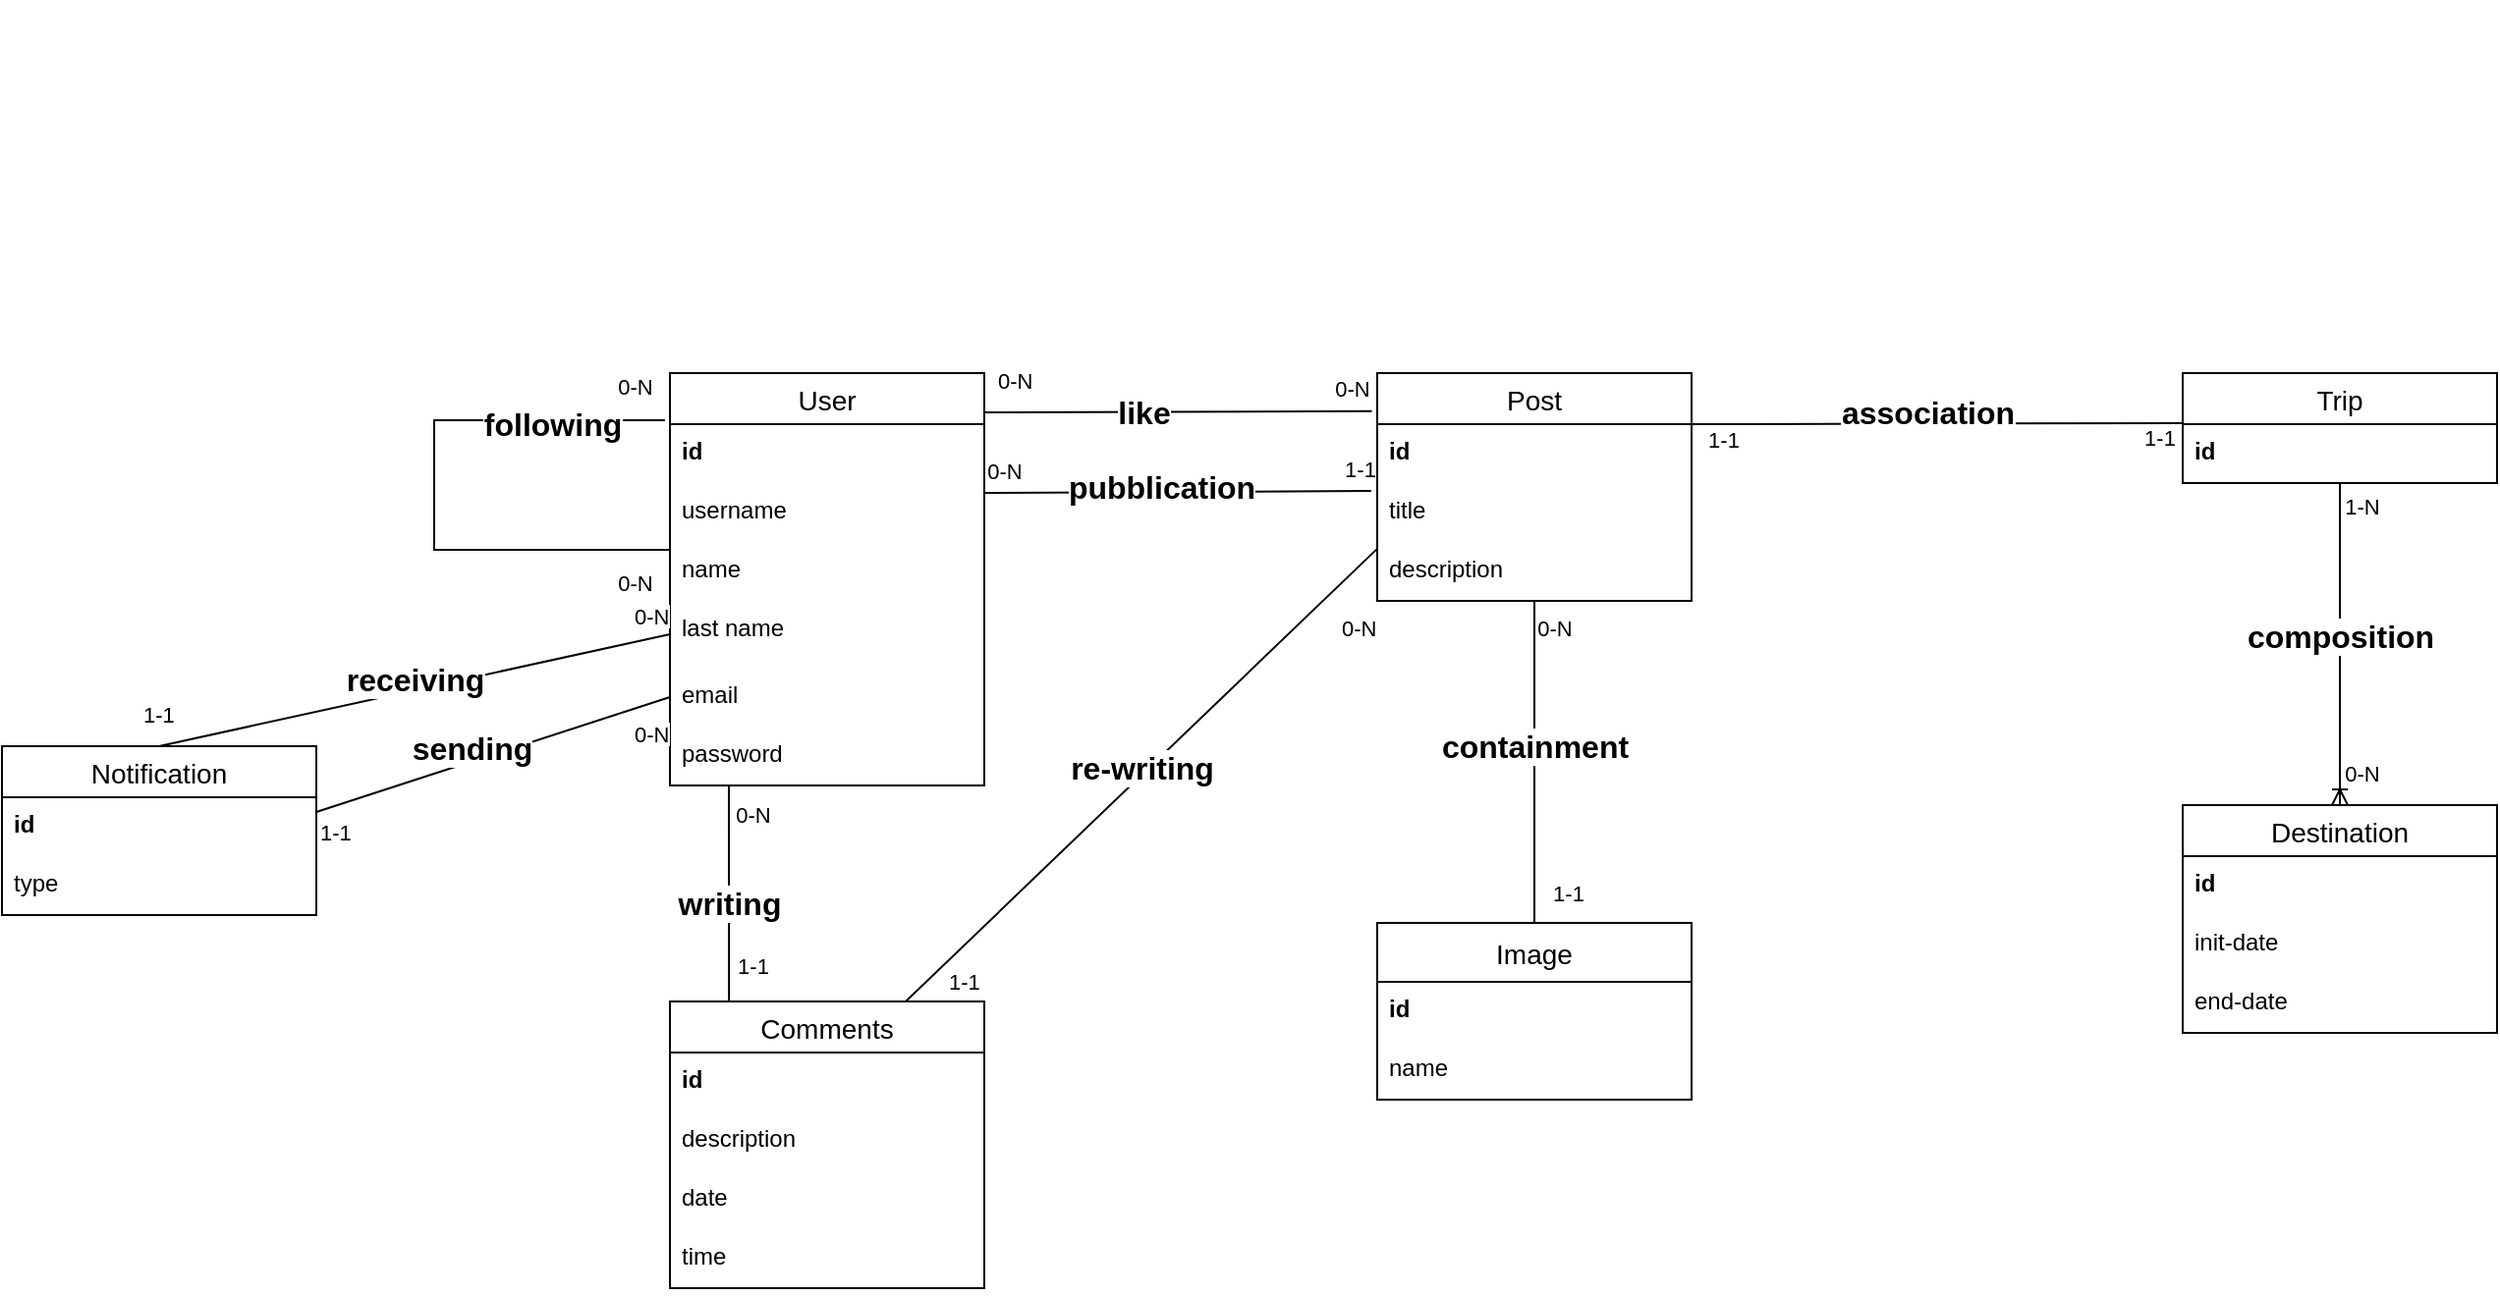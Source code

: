 <mxfile version="21.2.7" type="google">
  <diagram name="Pagina-1" id="RRhrBT6LJgcDaCWM-lvB">
    <mxGraphModel grid="1" page="1" gridSize="10" guides="1" tooltips="1" connect="1" arrows="1" fold="1" pageScale="1" pageWidth="827" pageHeight="1169" math="0" shadow="0">
      <root>
        <mxCell id="0" />
        <mxCell id="1" parent="0" />
        <mxCell id="c-mmExKBXP0bgUHNKic0-1" value="User" style="swimlane;fontStyle=0;childLayout=stackLayout;horizontal=1;startSize=26;horizontalStack=0;resizeParent=1;resizeParentMax=0;resizeLast=0;collapsible=1;marginBottom=0;align=center;fontSize=14;" vertex="1" parent="1">
          <mxGeometry x="120" y="80" width="160" height="210" as="geometry" />
        </mxCell>
        <mxCell id="c-mmExKBXP0bgUHNKic0-2" value="&lt;b&gt;id&lt;/b&gt;" style="text;strokeColor=none;fillColor=none;spacingLeft=4;spacingRight=4;overflow=hidden;rotatable=0;points=[[0,0.5],[1,0.5]];portConstraint=eastwest;fontSize=12;whiteSpace=wrap;html=1;" vertex="1" parent="c-mmExKBXP0bgUHNKic0-1">
          <mxGeometry y="26" width="160" height="30" as="geometry" />
        </mxCell>
        <mxCell id="c-mmExKBXP0bgUHNKic0-9" value="username" style="text;strokeColor=none;fillColor=none;spacingLeft=4;spacingRight=4;overflow=hidden;rotatable=0;points=[[0,0.5],[1,0.5]];portConstraint=eastwest;fontSize=12;whiteSpace=wrap;html=1;" vertex="1" parent="c-mmExKBXP0bgUHNKic0-1">
          <mxGeometry y="56" width="160" height="30" as="geometry" />
        </mxCell>
        <mxCell id="c-mmExKBXP0bgUHNKic0-8" value="name" style="text;strokeColor=none;fillColor=none;spacingLeft=4;spacingRight=4;overflow=hidden;rotatable=0;points=[[0,0.5],[1,0.5]];portConstraint=eastwest;fontSize=12;whiteSpace=wrap;html=1;" vertex="1" parent="c-mmExKBXP0bgUHNKic0-1">
          <mxGeometry y="86" width="160" height="30" as="geometry" />
        </mxCell>
        <mxCell id="c-mmExKBXP0bgUHNKic0-4" value="last name" style="text;strokeColor=none;fillColor=none;spacingLeft=4;spacingRight=4;overflow=hidden;rotatable=0;points=[[0,0.5],[1,0.5]];portConstraint=eastwest;fontSize=12;whiteSpace=wrap;html=1;" vertex="1" parent="c-mmExKBXP0bgUHNKic0-1">
          <mxGeometry y="116" width="160" height="34" as="geometry" />
        </mxCell>
        <mxCell id="c-mmExKBXP0bgUHNKic0-5" value="email" style="text;strokeColor=none;fillColor=none;spacingLeft=4;spacingRight=4;overflow=hidden;rotatable=0;points=[[0,0.5],[1,0.5]];portConstraint=eastwest;fontSize=12;whiteSpace=wrap;html=1;" vertex="1" parent="c-mmExKBXP0bgUHNKic0-1">
          <mxGeometry y="150" width="160" height="30" as="geometry" />
        </mxCell>
        <mxCell id="2DttiCM8GW-e6cQcbPvV-80" value="" style="endArrow=none;html=1;rounded=0;entryX=-0.017;entryY=0.167;entryDx=0;entryDy=0;entryPerimeter=0;exitX=0;exitY=0.5;exitDx=0;exitDy=0;" edge="1" parent="c-mmExKBXP0bgUHNKic0-1" source="c-mmExKBXP0bgUHNKic0-5">
          <mxGeometry relative="1" as="geometry">
            <mxPoint x="80" y="166.5" as="sourcePoint" />
            <mxPoint x="-180" y="223.5" as="targetPoint" />
            <Array as="points" />
          </mxGeometry>
        </mxCell>
        <mxCell id="2DttiCM8GW-e6cQcbPvV-81" value="&lt;b&gt;&lt;font style=&quot;font-size: 16px;&quot;&gt;sending&lt;/font&gt;&lt;/b&gt;" style="edgeLabel;html=1;align=center;verticalAlign=middle;resizable=0;points=[];" connectable="0" vertex="1" parent="2DttiCM8GW-e6cQcbPvV-80">
          <mxGeometry x="-0.379" y="-3" relative="1" as="geometry">
            <mxPoint x="-44" y="10" as="offset" />
          </mxGeometry>
        </mxCell>
        <mxCell id="c-mmExKBXP0bgUHNKic0-7" value="password" style="text;strokeColor=none;fillColor=none;spacingLeft=4;spacingRight=4;overflow=hidden;rotatable=0;points=[[0,0.5],[1,0.5]];portConstraint=eastwest;fontSize=12;whiteSpace=wrap;html=1;" vertex="1" parent="c-mmExKBXP0bgUHNKic0-1">
          <mxGeometry y="180" width="160" height="30" as="geometry" />
        </mxCell>
        <mxCell id="c-mmExKBXP0bgUHNKic0-10" value="Post" style="swimlane;fontStyle=0;childLayout=stackLayout;horizontal=1;startSize=26;horizontalStack=0;resizeParent=1;resizeParentMax=0;resizeLast=0;collapsible=1;marginBottom=0;align=center;fontSize=14;" vertex="1" parent="1">
          <mxGeometry x="480" y="80" width="160" height="116" as="geometry" />
        </mxCell>
        <mxCell id="c-mmExKBXP0bgUHNKic0-11" value="&lt;b&gt;id&lt;/b&gt;" style="text;strokeColor=none;fillColor=none;spacingLeft=4;spacingRight=4;overflow=hidden;rotatable=0;points=[[0,0.5],[1,0.5]];portConstraint=eastwest;fontSize=12;whiteSpace=wrap;html=1;" vertex="1" parent="c-mmExKBXP0bgUHNKic0-10">
          <mxGeometry y="26" width="160" height="30" as="geometry" />
        </mxCell>
        <mxCell id="c-mmExKBXP0bgUHNKic0-12" value="title" style="text;strokeColor=none;fillColor=none;spacingLeft=4;spacingRight=4;overflow=hidden;rotatable=0;points=[[0,0.5],[1,0.5]];portConstraint=eastwest;fontSize=12;whiteSpace=wrap;html=1;" vertex="1" parent="c-mmExKBXP0bgUHNKic0-10">
          <mxGeometry y="56" width="160" height="30" as="geometry" />
        </mxCell>
        <mxCell id="c-mmExKBXP0bgUHNKic0-13" value="description" style="text;strokeColor=none;fillColor=none;spacingLeft=4;spacingRight=4;overflow=hidden;rotatable=0;points=[[0,0.5],[1,0.5]];portConstraint=eastwest;fontSize=12;whiteSpace=wrap;html=1;" vertex="1" parent="c-mmExKBXP0bgUHNKic0-10">
          <mxGeometry y="86" width="160" height="30" as="geometry" />
        </mxCell>
        <mxCell id="c-mmExKBXP0bgUHNKic0-17" value="Image" style="swimlane;fontStyle=0;childLayout=stackLayout;horizontal=1;startSize=30;horizontalStack=0;resizeParent=1;resizeParentMax=0;resizeLast=0;collapsible=1;marginBottom=0;align=center;fontSize=14;" vertex="1" parent="1">
          <mxGeometry x="480" y="360" width="160" height="90" as="geometry" />
        </mxCell>
        <mxCell id="c-mmExKBXP0bgUHNKic0-18" value="&lt;b&gt;id&lt;/b&gt;" style="text;strokeColor=none;fillColor=none;spacingLeft=4;spacingRight=4;overflow=hidden;rotatable=0;points=[[0,0.5],[1,0.5]];portConstraint=eastwest;fontSize=12;whiteSpace=wrap;html=1;" vertex="1" parent="c-mmExKBXP0bgUHNKic0-17">
          <mxGeometry y="30" width="160" height="30" as="geometry" />
        </mxCell>
        <mxCell id="c-mmExKBXP0bgUHNKic0-19" value="name" style="text;strokeColor=none;fillColor=none;spacingLeft=4;spacingRight=4;overflow=hidden;rotatable=0;points=[[0,0.5],[1,0.5]];portConstraint=eastwest;fontSize=12;whiteSpace=wrap;html=1;" vertex="1" parent="c-mmExKBXP0bgUHNKic0-17">
          <mxGeometry y="60" width="160" height="30" as="geometry" />
        </mxCell>
        <mxCell id="2DttiCM8GW-e6cQcbPvV-9" value="Trip" style="swimlane;fontStyle=0;childLayout=stackLayout;horizontal=1;startSize=26;horizontalStack=0;resizeParent=1;resizeParentMax=0;resizeLast=0;collapsible=1;marginBottom=0;align=center;fontSize=14;" vertex="1" parent="1">
          <mxGeometry x="890" y="80" width="160" height="56" as="geometry" />
        </mxCell>
        <mxCell id="2DttiCM8GW-e6cQcbPvV-10" value="&lt;b&gt;id&lt;/b&gt;" style="text;strokeColor=none;fillColor=none;spacingLeft=4;spacingRight=4;overflow=hidden;rotatable=0;points=[[0,0.5],[1,0.5]];portConstraint=eastwest;fontSize=12;whiteSpace=wrap;html=1;" vertex="1" parent="2DttiCM8GW-e6cQcbPvV-9">
          <mxGeometry y="26" width="160" height="30" as="geometry" />
        </mxCell>
        <mxCell id="2DttiCM8GW-e6cQcbPvV-13" value="Destination" style="swimlane;fontStyle=0;childLayout=stackLayout;horizontal=1;startSize=26;horizontalStack=0;resizeParent=1;resizeParentMax=0;resizeLast=0;collapsible=1;marginBottom=0;align=center;fontSize=14;" vertex="1" parent="1">
          <mxGeometry x="890" y="300" width="160" height="116" as="geometry" />
        </mxCell>
        <mxCell id="2DttiCM8GW-e6cQcbPvV-14" value="&lt;b&gt;id&lt;/b&gt;" style="text;strokeColor=none;fillColor=none;spacingLeft=4;spacingRight=4;overflow=hidden;rotatable=0;points=[[0,0.5],[1,0.5]];portConstraint=eastwest;fontSize=12;whiteSpace=wrap;html=1;" vertex="1" parent="2DttiCM8GW-e6cQcbPvV-13">
          <mxGeometry y="26" width="160" height="30" as="geometry" />
        </mxCell>
        <mxCell id="2DttiCM8GW-e6cQcbPvV-17" value="init-date" style="text;strokeColor=none;fillColor=none;spacingLeft=4;spacingRight=4;overflow=hidden;rotatable=0;points=[[0,0.5],[1,0.5]];portConstraint=eastwest;fontSize=12;whiteSpace=wrap;html=1;" vertex="1" parent="2DttiCM8GW-e6cQcbPvV-13">
          <mxGeometry y="56" width="160" height="30" as="geometry" />
        </mxCell>
        <mxCell id="2DttiCM8GW-e6cQcbPvV-18" value="end-date" style="text;strokeColor=none;fillColor=none;spacingLeft=4;spacingRight=4;overflow=hidden;rotatable=0;points=[[0,0.5],[1,0.5]];portConstraint=eastwest;fontSize=12;whiteSpace=wrap;html=1;" vertex="1" parent="2DttiCM8GW-e6cQcbPvV-13">
          <mxGeometry y="86" width="160" height="30" as="geometry" />
        </mxCell>
        <mxCell id="2DttiCM8GW-e6cQcbPvV-15" value="" style="fontSize=12;html=1;endArrow=ERoneToMany;rounded=0;entryX=0.5;entryY=0;entryDx=0;entryDy=0;exitX=0.5;exitY=1;exitDx=0;exitDy=0;" edge="1" parent="1" source="2DttiCM8GW-e6cQcbPvV-9" target="2DttiCM8GW-e6cQcbPvV-13">
          <mxGeometry width="100" height="100" relative="1" as="geometry">
            <mxPoint x="840" y="140" as="sourcePoint" />
            <mxPoint x="550" y="240" as="targetPoint" />
          </mxGeometry>
        </mxCell>
        <mxCell id="2DttiCM8GW-e6cQcbPvV-16" value="&lt;font style=&quot;font-size: 16px;&quot;&gt;&lt;b&gt;composition&lt;/b&gt;&lt;/font&gt;" style="edgeLabel;html=1;align=center;verticalAlign=middle;resizable=0;points=[];" connectable="0" vertex="1" parent="2DttiCM8GW-e6cQcbPvV-15">
          <mxGeometry x="-0.227" y="-2" relative="1" as="geometry">
            <mxPoint x="2" y="14" as="offset" />
          </mxGeometry>
        </mxCell>
        <mxCell id="2DttiCM8GW-e6cQcbPvV-24" value="Comments" style="swimlane;fontStyle=0;childLayout=stackLayout;horizontal=1;startSize=26;horizontalStack=0;resizeParent=1;resizeParentMax=0;resizeLast=0;collapsible=1;marginBottom=0;align=center;fontSize=14;" vertex="1" parent="1">
          <mxGeometry x="120" y="400" width="160" height="146" as="geometry" />
        </mxCell>
        <mxCell id="2DttiCM8GW-e6cQcbPvV-25" value="&lt;b&gt;id&lt;/b&gt;" style="text;strokeColor=none;fillColor=none;spacingLeft=4;spacingRight=4;overflow=hidden;rotatable=0;points=[[0,0.5],[1,0.5]];portConstraint=eastwest;fontSize=12;whiteSpace=wrap;html=1;" vertex="1" parent="2DttiCM8GW-e6cQcbPvV-24">
          <mxGeometry y="26" width="160" height="30" as="geometry" />
        </mxCell>
        <mxCell id="2DttiCM8GW-e6cQcbPvV-26" value="description" style="text;strokeColor=none;fillColor=none;spacingLeft=4;spacingRight=4;overflow=hidden;rotatable=0;points=[[0,0.5],[1,0.5]];portConstraint=eastwest;fontSize=12;whiteSpace=wrap;html=1;" vertex="1" parent="2DttiCM8GW-e6cQcbPvV-24">
          <mxGeometry y="56" width="160" height="30" as="geometry" />
        </mxCell>
        <mxCell id="2DttiCM8GW-e6cQcbPvV-27" value="date" style="text;strokeColor=none;fillColor=none;spacingLeft=4;spacingRight=4;overflow=hidden;rotatable=0;points=[[0,0.5],[1,0.5]];portConstraint=eastwest;fontSize=12;whiteSpace=wrap;html=1;" vertex="1" parent="2DttiCM8GW-e6cQcbPvV-24">
          <mxGeometry y="86" width="160" height="30" as="geometry" />
        </mxCell>
        <mxCell id="2DttiCM8GW-e6cQcbPvV-53" value="time" style="text;strokeColor=none;fillColor=none;spacingLeft=4;spacingRight=4;overflow=hidden;rotatable=0;points=[[0,0.5],[1,0.5]];portConstraint=eastwest;fontSize=12;whiteSpace=wrap;html=1;" vertex="1" parent="2DttiCM8GW-e6cQcbPvV-24">
          <mxGeometry y="116" width="160" height="30" as="geometry" />
        </mxCell>
        <mxCell id="2DttiCM8GW-e6cQcbPvV-31" value="" style="endArrow=none;html=1;rounded=0;entryX=-0.017;entryY=0.167;entryDx=0;entryDy=0;entryPerimeter=0;" edge="1" parent="1" target="c-mmExKBXP0bgUHNKic0-10">
          <mxGeometry relative="1" as="geometry">
            <mxPoint x="280" y="100" as="sourcePoint" />
            <mxPoint x="440" y="100" as="targetPoint" />
          </mxGeometry>
        </mxCell>
        <mxCell id="2DttiCM8GW-e6cQcbPvV-32" value="&lt;b&gt;&lt;font style=&quot;font-size: 16px;&quot;&gt;like&lt;/font&gt;&lt;/b&gt;" style="edgeLabel;html=1;align=center;verticalAlign=middle;resizable=0;points=[];" connectable="0" vertex="1" parent="2DttiCM8GW-e6cQcbPvV-31">
          <mxGeometry x="-0.379" y="-3" relative="1" as="geometry">
            <mxPoint x="19" y="-3" as="offset" />
          </mxGeometry>
        </mxCell>
        <mxCell id="2DttiCM8GW-e6cQcbPvV-35" value="" style="endArrow=none;html=1;rounded=0;entryX=-0.017;entryY=0.167;entryDx=0;entryDy=0;entryPerimeter=0;" edge="1" parent="1">
          <mxGeometry relative="1" as="geometry">
            <mxPoint x="280" y="141" as="sourcePoint" />
            <mxPoint x="477" y="140" as="targetPoint" />
          </mxGeometry>
        </mxCell>
        <mxCell id="2DttiCM8GW-e6cQcbPvV-36" value="&lt;b&gt;&lt;font style=&quot;font-size: 16px;&quot;&gt;pubblication&lt;/font&gt;&lt;/b&gt;" style="edgeLabel;html=1;align=center;verticalAlign=middle;resizable=0;points=[];" connectable="0" vertex="1" parent="2DttiCM8GW-e6cQcbPvV-35">
          <mxGeometry x="-0.379" y="-3" relative="1" as="geometry">
            <mxPoint x="29" y="-6" as="offset" />
          </mxGeometry>
        </mxCell>
        <mxCell id="2DttiCM8GW-e6cQcbPvV-38" value="0-N" style="edgeLabel;html=1;align=center;verticalAlign=middle;resizable=0;points=[];" connectable="0" vertex="1" parent="1">
          <mxGeometry x="420.001" y="90.003" as="geometry">
            <mxPoint x="47" y="-2" as="offset" />
          </mxGeometry>
        </mxCell>
        <mxCell id="2DttiCM8GW-e6cQcbPvV-41" value="0-N" style="edgeLabel;html=1;align=center;verticalAlign=middle;resizable=0;points=[];" connectable="0" vertex="1" parent="1">
          <mxGeometry x="290.001" y="130.003" as="geometry" />
        </mxCell>
        <mxCell id="2DttiCM8GW-e6cQcbPvV-42" value="1-1" style="edgeLabel;html=1;align=center;verticalAlign=middle;resizable=0;points=[];" connectable="0" vertex="1" parent="1">
          <mxGeometry x="470.001" y="130.003" as="geometry">
            <mxPoint x="1" y="-1" as="offset" />
          </mxGeometry>
        </mxCell>
        <mxCell id="2DttiCM8GW-e6cQcbPvV-43" value="" style="endArrow=none;html=1;rounded=0;" edge="1" parent="1" source="c-mmExKBXP0bgUHNKic0-13" target="c-mmExKBXP0bgUHNKic0-17">
          <mxGeometry relative="1" as="geometry">
            <mxPoint x="550" y="200" as="sourcePoint" />
            <mxPoint x="557.837" y="363" as="targetPoint" />
          </mxGeometry>
        </mxCell>
        <mxCell id="2DttiCM8GW-e6cQcbPvV-44" value="&lt;b&gt;&lt;font style=&quot;font-size: 16px;&quot;&gt;containment&lt;/font&gt;&lt;/b&gt;" style="edgeLabel;html=1;align=center;verticalAlign=middle;resizable=0;points=[];" connectable="0" vertex="1" parent="2DttiCM8GW-e6cQcbPvV-43">
          <mxGeometry x="-0.379" y="-3" relative="1" as="geometry">
            <mxPoint x="3" y="23" as="offset" />
          </mxGeometry>
        </mxCell>
        <mxCell id="2DttiCM8GW-e6cQcbPvV-45" value="0-N" style="edgeLabel;html=1;align=center;verticalAlign=middle;resizable=0;points=[];" connectable="0" vertex="1" parent="2DttiCM8GW-e6cQcbPvV-43">
          <mxGeometry x="-0.945" y="1" relative="1" as="geometry">
            <mxPoint x="9" y="9" as="offset" />
          </mxGeometry>
        </mxCell>
        <mxCell id="2DttiCM8GW-e6cQcbPvV-46" value="1-1" style="edgeLabel;html=1;align=center;verticalAlign=middle;resizable=0;points=[];" connectable="0" vertex="1" parent="1">
          <mxGeometry x="490.001" y="136.003" as="geometry">
            <mxPoint x="87" y="209" as="offset" />
          </mxGeometry>
        </mxCell>
        <mxCell id="2DttiCM8GW-e6cQcbPvV-47" value="" style="endArrow=none;html=1;rounded=0;exitX=1.001;exitY=0;exitDx=0;exitDy=0;exitPerimeter=0;entryX=-0.002;entryY=-0.018;entryDx=0;entryDy=0;entryPerimeter=0;" edge="1" parent="1" source="c-mmExKBXP0bgUHNKic0-11" target="2DttiCM8GW-e6cQcbPvV-10">
          <mxGeometry relative="1" as="geometry">
            <mxPoint x="690" y="136" as="sourcePoint" />
            <mxPoint x="800" y="150" as="targetPoint" />
          </mxGeometry>
        </mxCell>
        <mxCell id="2DttiCM8GW-e6cQcbPvV-48" value="&lt;b&gt;&lt;font style=&quot;font-size: 16px;&quot;&gt;association&lt;/font&gt;&lt;/b&gt;" style="edgeLabel;html=1;align=center;verticalAlign=middle;resizable=0;points=[];" connectable="0" vertex="1" parent="2DttiCM8GW-e6cQcbPvV-47">
          <mxGeometry x="-0.379" y="-3" relative="1" as="geometry">
            <mxPoint x="42" y="-9" as="offset" />
          </mxGeometry>
        </mxCell>
        <mxCell id="2DttiCM8GW-e6cQcbPvV-49" value="1-1" style="edgeLabel;html=1;align=center;verticalAlign=middle;resizable=0;points=[];" connectable="0" vertex="1" parent="2DttiCM8GW-e6cQcbPvV-47">
          <mxGeometry x="-0.945" y="1" relative="1" as="geometry">
            <mxPoint x="9" y="9" as="offset" />
          </mxGeometry>
        </mxCell>
        <mxCell id="2DttiCM8GW-e6cQcbPvV-50" value="1-1" style="edgeLabel;html=1;align=center;verticalAlign=middle;resizable=0;points=[];" connectable="0" vertex="1" parent="1">
          <mxGeometry x="850" y="130" as="geometry">
            <mxPoint x="28" y="-17" as="offset" />
          </mxGeometry>
        </mxCell>
        <mxCell id="2DttiCM8GW-e6cQcbPvV-51" value="1-N" style="edgeLabel;html=1;align=center;verticalAlign=middle;resizable=0;points=[];" connectable="0" vertex="1" parent="1">
          <mxGeometry x="880.003" y="124" as="geometry">
            <mxPoint x="101" y="24" as="offset" />
          </mxGeometry>
        </mxCell>
        <mxCell id="2DttiCM8GW-e6cQcbPvV-52" value="0-N" style="edgeLabel;html=1;align=center;verticalAlign=middle;resizable=0;points=[];" connectable="0" vertex="1" parent="1">
          <mxGeometry x="880.003" y="260" as="geometry">
            <mxPoint x="101" y="24" as="offset" />
          </mxGeometry>
        </mxCell>
        <mxCell id="2DttiCM8GW-e6cQcbPvV-54" value="" style="endArrow=none;html=1;rounded=0;entryX=0.188;entryY=0;entryDx=0;entryDy=0;entryPerimeter=0;" edge="1" parent="1" target="2DttiCM8GW-e6cQcbPvV-24">
          <mxGeometry relative="1" as="geometry">
            <mxPoint x="150" y="290" as="sourcePoint" />
            <mxPoint x="150" y="349" as="targetPoint" />
          </mxGeometry>
        </mxCell>
        <mxCell id="2DttiCM8GW-e6cQcbPvV-55" value="&lt;b&gt;&lt;font style=&quot;font-size: 16px;&quot;&gt;writing&lt;/font&gt;&lt;/b&gt;" style="edgeLabel;html=1;align=center;verticalAlign=middle;resizable=0;points=[];" connectable="0" vertex="1" parent="2DttiCM8GW-e6cQcbPvV-54">
          <mxGeometry x="-0.379" y="-3" relative="1" as="geometry">
            <mxPoint x="3" y="26" as="offset" />
          </mxGeometry>
        </mxCell>
        <mxCell id="2DttiCM8GW-e6cQcbPvV-56" value="0-N" style="edgeLabel;html=1;align=center;verticalAlign=middle;resizable=0;points=[];" connectable="0" vertex="1" parent="1">
          <mxGeometry x="310.0" y="108.003" as="geometry">
            <mxPoint x="-148" y="197" as="offset" />
          </mxGeometry>
        </mxCell>
        <mxCell id="2DttiCM8GW-e6cQcbPvV-57" value="1-1" style="edgeLabel;html=1;align=center;verticalAlign=middle;resizable=0;points=[];" connectable="0" vertex="1" parent="1">
          <mxGeometry x="310.0" y="185.003" as="geometry">
            <mxPoint x="-148" y="197" as="offset" />
          </mxGeometry>
        </mxCell>
        <mxCell id="2DttiCM8GW-e6cQcbPvV-58" value="" style="endArrow=none;html=1;rounded=0;entryX=0.75;entryY=0;entryDx=0;entryDy=0;exitX=0.001;exitY=0.11;exitDx=0;exitDy=0;exitPerimeter=0;" edge="1" parent="1" source="c-mmExKBXP0bgUHNKic0-13" target="2DttiCM8GW-e6cQcbPvV-24">
          <mxGeometry relative="1" as="geometry">
            <mxPoint x="160" y="300" as="sourcePoint" />
            <mxPoint x="160" y="410" as="targetPoint" />
          </mxGeometry>
        </mxCell>
        <mxCell id="2DttiCM8GW-e6cQcbPvV-59" value="&lt;b&gt;&lt;font style=&quot;font-size: 16px;&quot;&gt;re-writing&lt;/font&gt;&lt;/b&gt;" style="edgeLabel;html=1;align=center;verticalAlign=middle;resizable=0;points=[];" connectable="0" vertex="1" parent="2DttiCM8GW-e6cQcbPvV-58">
          <mxGeometry x="-0.379" y="-3" relative="1" as="geometry">
            <mxPoint x="-44" y="42" as="offset" />
          </mxGeometry>
        </mxCell>
        <mxCell id="2DttiCM8GW-e6cQcbPvV-60" value="&lt;span style=&quot;color: rgb(0, 0, 0); font-family: Helvetica; font-size: 11px; font-style: normal; font-variant-ligatures: normal; font-variant-caps: normal; font-weight: 400; letter-spacing: normal; orphans: 2; text-align: center; text-indent: 0px; text-transform: none; widows: 2; word-spacing: 0px; -webkit-text-stroke-width: 0px; background-color: rgb(255, 255, 255); text-decoration-thickness: initial; text-decoration-style: initial; text-decoration-color: initial; float: none; display: inline !important;&quot;&gt;1-1&lt;/span&gt;" style="text;whiteSpace=wrap;html=1;" vertex="1" parent="1">
          <mxGeometry x="260" y="376" width="50" height="40" as="geometry" />
        </mxCell>
        <mxCell id="2DttiCM8GW-e6cQcbPvV-61" value="&lt;span style=&quot;color: rgb(0, 0, 0); font-family: Helvetica; font-size: 11px; font-style: normal; font-variant-ligatures: normal; font-variant-caps: normal; font-weight: 400; letter-spacing: normal; orphans: 2; text-align: center; text-indent: 0px; text-transform: none; widows: 2; word-spacing: 0px; -webkit-text-stroke-width: 0px; background-color: rgb(255, 255, 255); text-decoration-thickness: initial; text-decoration-style: initial; text-decoration-color: initial; float: none; display: inline !important;&quot;&gt;0-N&lt;/span&gt;" style="text;whiteSpace=wrap;html=1;" vertex="1" parent="1">
          <mxGeometry x="460" y="196" width="50" height="40" as="geometry" />
        </mxCell>
        <mxCell id="2DttiCM8GW-e6cQcbPvV-62" value="&lt;span style=&quot;color: rgb(0, 0, 0); font-family: Helvetica; font-size: 11px; font-style: normal; font-variant-ligatures: normal; font-variant-caps: normal; font-weight: 400; letter-spacing: normal; orphans: 2; text-align: center; text-indent: 0px; text-transform: none; widows: 2; word-spacing: 0px; -webkit-text-stroke-width: 0px; background-color: rgb(255, 255, 255); text-decoration-thickness: initial; text-decoration-style: initial; text-decoration-color: initial; float: none; display: inline !important;&quot;&gt;0-N&lt;/span&gt;" style="text;whiteSpace=wrap;html=1;" vertex="1" parent="1">
          <mxGeometry x="285" y="70" width="50" height="40" as="geometry" />
        </mxCell>
        <mxCell id="2DttiCM8GW-e6cQcbPvV-63" value="" style="endArrow=none;html=1;rounded=0;entryX=-0.017;entryY=0.167;entryDx=0;entryDy=0;entryPerimeter=0;exitX=-0.016;exitY=-0.066;exitDx=0;exitDy=0;exitPerimeter=0;" edge="1" parent="1" source="c-mmExKBXP0bgUHNKic0-2">
          <mxGeometry relative="1" as="geometry">
            <mxPoint y="80" as="sourcePoint" />
            <mxPoint x="120" y="170" as="targetPoint" />
            <Array as="points">
              <mxPoint y="104" />
              <mxPoint y="170" />
            </Array>
          </mxGeometry>
        </mxCell>
        <mxCell id="2DttiCM8GW-e6cQcbPvV-64" value="&lt;b&gt;&lt;font style=&quot;font-size: 16px;&quot;&gt;following&lt;/font&gt;&lt;/b&gt;" style="edgeLabel;html=1;align=center;verticalAlign=middle;resizable=0;points=[];" connectable="0" vertex="1" parent="2DttiCM8GW-e6cQcbPvV-63">
          <mxGeometry x="-0.379" y="-3" relative="1" as="geometry">
            <mxPoint x="36" y="5" as="offset" />
          </mxGeometry>
        </mxCell>
        <mxCell id="2DttiCM8GW-e6cQcbPvV-65" value="0-N" style="edgeLabel;html=1;align=center;verticalAlign=middle;resizable=0;points=[];" connectable="0" vertex="1" parent="1">
          <mxGeometry x="250.0" y="-109.997" as="geometry">
            <mxPoint x="-148" y="197" as="offset" />
          </mxGeometry>
        </mxCell>
        <mxCell id="2DttiCM8GW-e6cQcbPvV-66" value="0-N" style="edgeLabel;html=1;align=center;verticalAlign=middle;resizable=0;points=[];" connectable="0" vertex="1" parent="1">
          <mxGeometry x="250.0" y="-9.997" as="geometry">
            <mxPoint x="-148" y="197" as="offset" />
          </mxGeometry>
        </mxCell>
        <mxCell id="2DttiCM8GW-e6cQcbPvV-67" value="Notification" style="swimlane;fontStyle=0;childLayout=stackLayout;horizontal=1;startSize=26;horizontalStack=0;resizeParent=1;resizeParentMax=0;resizeLast=0;collapsible=1;marginBottom=0;align=center;fontSize=14;" vertex="1" parent="1">
          <mxGeometry x="-220" y="270" width="160" height="86" as="geometry" />
        </mxCell>
        <mxCell id="2DttiCM8GW-e6cQcbPvV-68" value="&lt;b&gt;id&lt;/b&gt;" style="text;strokeColor=none;fillColor=none;spacingLeft=4;spacingRight=4;overflow=hidden;rotatable=0;points=[[0,0.5],[1,0.5]];portConstraint=eastwest;fontSize=12;whiteSpace=wrap;html=1;" vertex="1" parent="2DttiCM8GW-e6cQcbPvV-67">
          <mxGeometry y="26" width="160" height="30" as="geometry" />
        </mxCell>
        <mxCell id="2DttiCM8GW-e6cQcbPvV-86" value="type" style="text;strokeColor=none;fillColor=none;spacingLeft=4;spacingRight=4;overflow=hidden;rotatable=0;points=[[0,0.5],[1,0.5]];portConstraint=eastwest;fontSize=12;whiteSpace=wrap;html=1;" vertex="1" parent="2DttiCM8GW-e6cQcbPvV-67">
          <mxGeometry y="56" width="160" height="30" as="geometry" />
        </mxCell>
        <mxCell id="2DttiCM8GW-e6cQcbPvV-78" value="" style="endArrow=none;html=1;rounded=0;entryX=-0.017;entryY=0.167;entryDx=0;entryDy=0;entryPerimeter=0;exitX=0;exitY=0.5;exitDx=0;exitDy=0;" edge="1" parent="1" source="c-mmExKBXP0bgUHNKic0-4">
          <mxGeometry relative="1" as="geometry">
            <mxPoint x="-143" y="204" as="sourcePoint" />
            <mxPoint x="-140" y="270" as="targetPoint" />
            <Array as="points" />
          </mxGeometry>
        </mxCell>
        <mxCell id="2DttiCM8GW-e6cQcbPvV-79" value="&lt;b&gt;&lt;font style=&quot;font-size: 16px;&quot;&gt;receiving&lt;/font&gt;&lt;/b&gt;" style="edgeLabel;html=1;align=center;verticalAlign=middle;resizable=0;points=[];" connectable="0" vertex="1" parent="2DttiCM8GW-e6cQcbPvV-78">
          <mxGeometry x="-0.379" y="-3" relative="1" as="geometry">
            <mxPoint x="-49" y="8" as="offset" />
          </mxGeometry>
        </mxCell>
        <mxCell id="2DttiCM8GW-e6cQcbPvV-82" value="&lt;span style=&quot;color: rgb(0, 0, 0); font-family: Helvetica; font-size: 11px; font-style: normal; font-variant-ligatures: normal; font-variant-caps: normal; font-weight: 400; letter-spacing: normal; orphans: 2; text-align: center; text-indent: 0px; text-transform: none; widows: 2; word-spacing: 0px; -webkit-text-stroke-width: 0px; background-color: rgb(255, 255, 255); text-decoration-thickness: initial; text-decoration-style: initial; text-decoration-color: initial; float: none; display: inline !important;&quot;&gt;1-1&lt;/span&gt;" style="text;whiteSpace=wrap;html=1;" vertex="1" parent="1">
          <mxGeometry x="-150" y="240" width="50" height="40" as="geometry" />
        </mxCell>
        <mxCell id="2DttiCM8GW-e6cQcbPvV-83" value="&lt;span style=&quot;color: rgb(0, 0, 0); font-family: Helvetica; font-size: 11px; font-style: normal; font-variant-ligatures: normal; font-variant-caps: normal; font-weight: 400; letter-spacing: normal; orphans: 2; text-align: center; text-indent: 0px; text-transform: none; widows: 2; word-spacing: 0px; -webkit-text-stroke-width: 0px; background-color: rgb(255, 255, 255); text-decoration-thickness: initial; text-decoration-style: initial; text-decoration-color: initial; float: none; display: inline !important;&quot;&gt;0-N&lt;/span&gt;" style="text;whiteSpace=wrap;html=1;" vertex="1" parent="1">
          <mxGeometry x="100" y="190" width="50" height="40" as="geometry" />
        </mxCell>
        <mxCell id="2DttiCM8GW-e6cQcbPvV-84" value="&lt;span style=&quot;color: rgb(0, 0, 0); font-family: Helvetica; font-size: 11px; font-style: normal; font-variant-ligatures: normal; font-variant-caps: normal; font-weight: 400; letter-spacing: normal; orphans: 2; text-align: center; text-indent: 0px; text-transform: none; widows: 2; word-spacing: 0px; -webkit-text-stroke-width: 0px; background-color: rgb(255, 255, 255); text-decoration-thickness: initial; text-decoration-style: initial; text-decoration-color: initial; float: none; display: inline !important;&quot;&gt;0-N&lt;/span&gt;" style="text;whiteSpace=wrap;html=1;" vertex="1" parent="1">
          <mxGeometry x="100" y="250" width="50" height="40" as="geometry" />
        </mxCell>
        <mxCell id="2DttiCM8GW-e6cQcbPvV-85" value="&lt;span style=&quot;color: rgb(0, 0, 0); font-family: Helvetica; font-size: 11px; font-style: normal; font-variant-ligatures: normal; font-variant-caps: normal; font-weight: 400; letter-spacing: normal; orphans: 2; text-align: center; text-indent: 0px; text-transform: none; widows: 2; word-spacing: 0px; -webkit-text-stroke-width: 0px; background-color: rgb(255, 255, 255); text-decoration-thickness: initial; text-decoration-style: initial; text-decoration-color: initial; float: none; display: inline !important;&quot;&gt;1-1&lt;/span&gt;" style="text;whiteSpace=wrap;html=1;" vertex="1" parent="1">
          <mxGeometry x="-60" y="300" width="50" height="40" as="geometry" />
        </mxCell>
      </root>
    </mxGraphModel>
  </diagram>
</mxfile>

